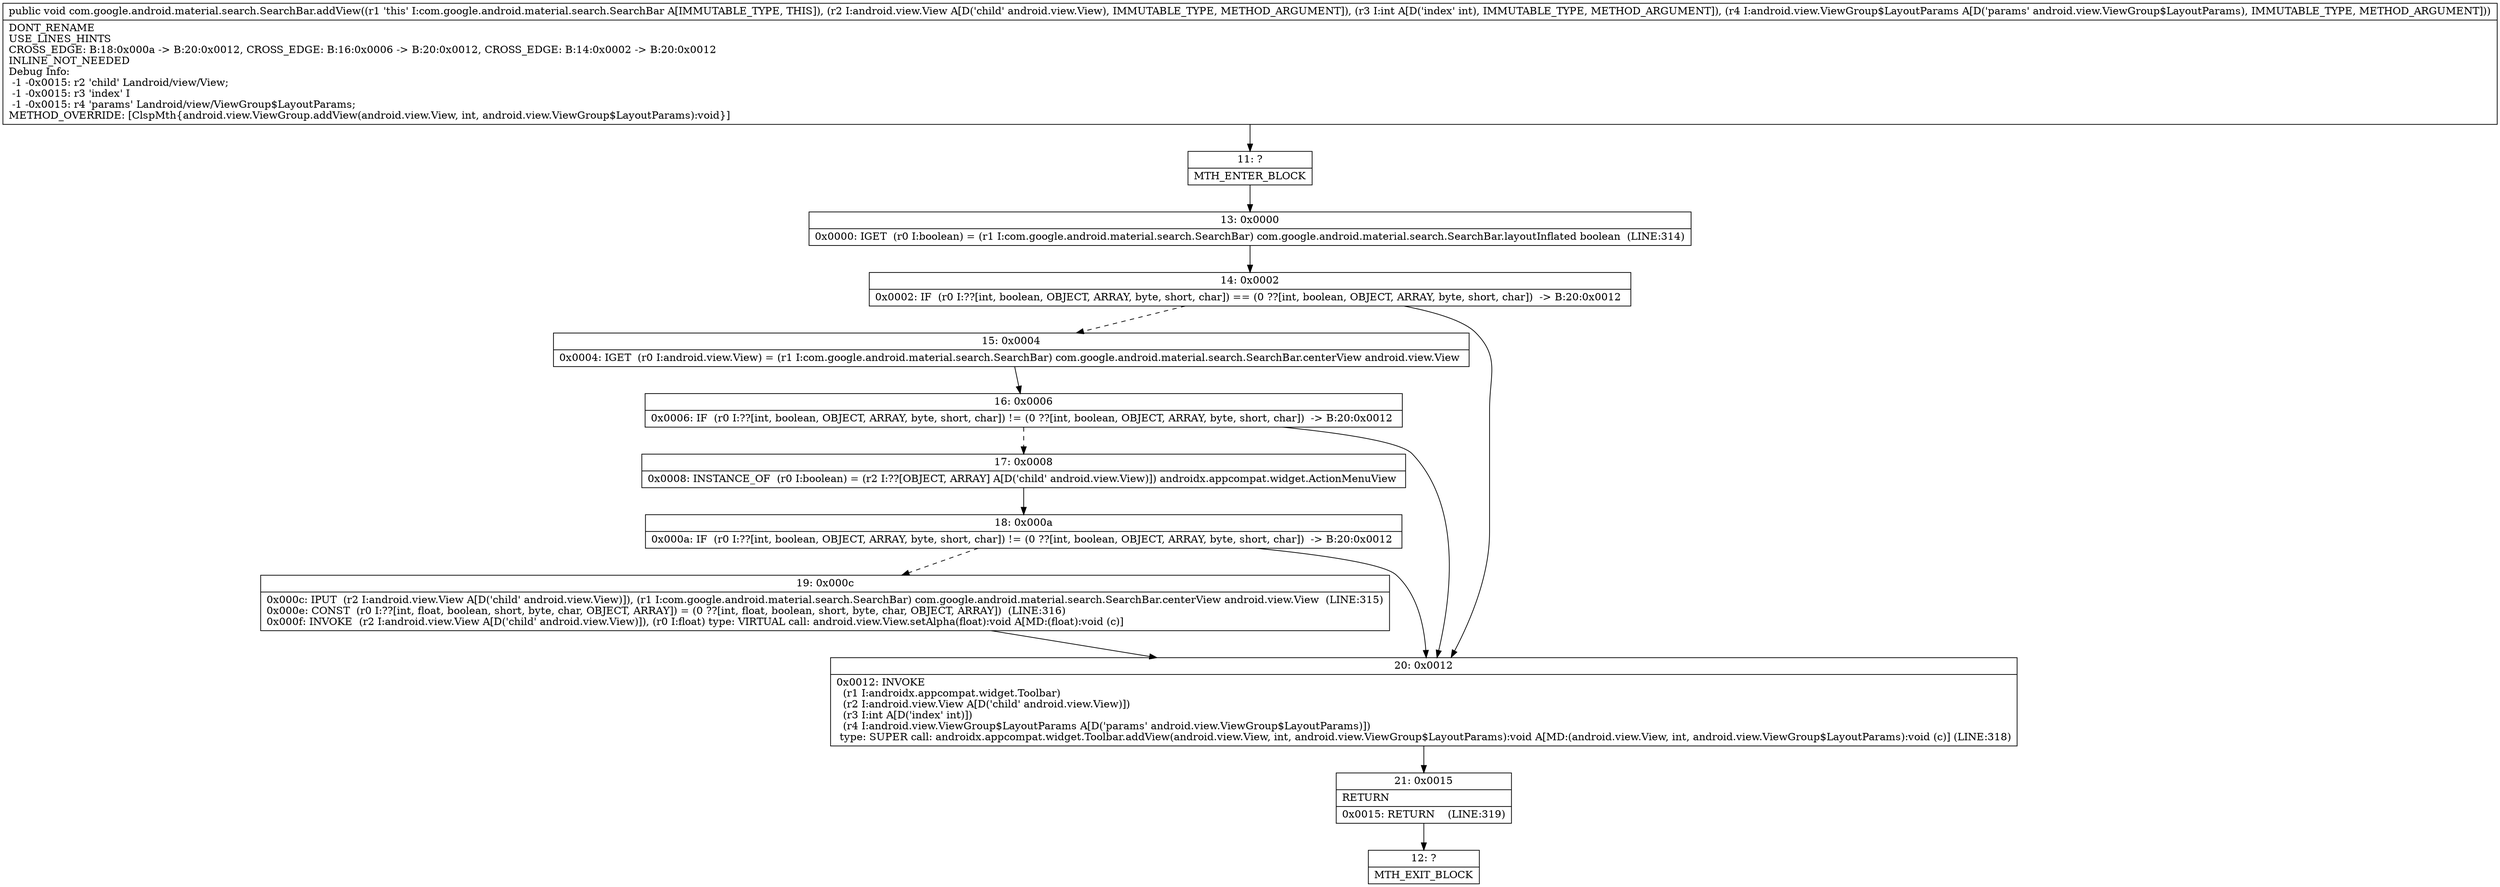 digraph "CFG forcom.google.android.material.search.SearchBar.addView(Landroid\/view\/View;ILandroid\/view\/ViewGroup$LayoutParams;)V" {
Node_11 [shape=record,label="{11\:\ ?|MTH_ENTER_BLOCK\l}"];
Node_13 [shape=record,label="{13\:\ 0x0000|0x0000: IGET  (r0 I:boolean) = (r1 I:com.google.android.material.search.SearchBar) com.google.android.material.search.SearchBar.layoutInflated boolean  (LINE:314)\l}"];
Node_14 [shape=record,label="{14\:\ 0x0002|0x0002: IF  (r0 I:??[int, boolean, OBJECT, ARRAY, byte, short, char]) == (0 ??[int, boolean, OBJECT, ARRAY, byte, short, char])  \-\> B:20:0x0012 \l}"];
Node_15 [shape=record,label="{15\:\ 0x0004|0x0004: IGET  (r0 I:android.view.View) = (r1 I:com.google.android.material.search.SearchBar) com.google.android.material.search.SearchBar.centerView android.view.View \l}"];
Node_16 [shape=record,label="{16\:\ 0x0006|0x0006: IF  (r0 I:??[int, boolean, OBJECT, ARRAY, byte, short, char]) != (0 ??[int, boolean, OBJECT, ARRAY, byte, short, char])  \-\> B:20:0x0012 \l}"];
Node_17 [shape=record,label="{17\:\ 0x0008|0x0008: INSTANCE_OF  (r0 I:boolean) = (r2 I:??[OBJECT, ARRAY] A[D('child' android.view.View)]) androidx.appcompat.widget.ActionMenuView \l}"];
Node_18 [shape=record,label="{18\:\ 0x000a|0x000a: IF  (r0 I:??[int, boolean, OBJECT, ARRAY, byte, short, char]) != (0 ??[int, boolean, OBJECT, ARRAY, byte, short, char])  \-\> B:20:0x0012 \l}"];
Node_19 [shape=record,label="{19\:\ 0x000c|0x000c: IPUT  (r2 I:android.view.View A[D('child' android.view.View)]), (r1 I:com.google.android.material.search.SearchBar) com.google.android.material.search.SearchBar.centerView android.view.View  (LINE:315)\l0x000e: CONST  (r0 I:??[int, float, boolean, short, byte, char, OBJECT, ARRAY]) = (0 ??[int, float, boolean, short, byte, char, OBJECT, ARRAY])  (LINE:316)\l0x000f: INVOKE  (r2 I:android.view.View A[D('child' android.view.View)]), (r0 I:float) type: VIRTUAL call: android.view.View.setAlpha(float):void A[MD:(float):void (c)]\l}"];
Node_20 [shape=record,label="{20\:\ 0x0012|0x0012: INVOKE  \l  (r1 I:androidx.appcompat.widget.Toolbar)\l  (r2 I:android.view.View A[D('child' android.view.View)])\l  (r3 I:int A[D('index' int)])\l  (r4 I:android.view.ViewGroup$LayoutParams A[D('params' android.view.ViewGroup$LayoutParams)])\l type: SUPER call: androidx.appcompat.widget.Toolbar.addView(android.view.View, int, android.view.ViewGroup$LayoutParams):void A[MD:(android.view.View, int, android.view.ViewGroup$LayoutParams):void (c)] (LINE:318)\l}"];
Node_21 [shape=record,label="{21\:\ 0x0015|RETURN\l|0x0015: RETURN    (LINE:319)\l}"];
Node_12 [shape=record,label="{12\:\ ?|MTH_EXIT_BLOCK\l}"];
MethodNode[shape=record,label="{public void com.google.android.material.search.SearchBar.addView((r1 'this' I:com.google.android.material.search.SearchBar A[IMMUTABLE_TYPE, THIS]), (r2 I:android.view.View A[D('child' android.view.View), IMMUTABLE_TYPE, METHOD_ARGUMENT]), (r3 I:int A[D('index' int), IMMUTABLE_TYPE, METHOD_ARGUMENT]), (r4 I:android.view.ViewGroup$LayoutParams A[D('params' android.view.ViewGroup$LayoutParams), IMMUTABLE_TYPE, METHOD_ARGUMENT]))  | DONT_RENAME\lUSE_LINES_HINTS\lCROSS_EDGE: B:18:0x000a \-\> B:20:0x0012, CROSS_EDGE: B:16:0x0006 \-\> B:20:0x0012, CROSS_EDGE: B:14:0x0002 \-\> B:20:0x0012\lINLINE_NOT_NEEDED\lDebug Info:\l  \-1 \-0x0015: r2 'child' Landroid\/view\/View;\l  \-1 \-0x0015: r3 'index' I\l  \-1 \-0x0015: r4 'params' Landroid\/view\/ViewGroup$LayoutParams;\lMETHOD_OVERRIDE: [ClspMth\{android.view.ViewGroup.addView(android.view.View, int, android.view.ViewGroup$LayoutParams):void\}]\l}"];
MethodNode -> Node_11;Node_11 -> Node_13;
Node_13 -> Node_14;
Node_14 -> Node_15[style=dashed];
Node_14 -> Node_20;
Node_15 -> Node_16;
Node_16 -> Node_17[style=dashed];
Node_16 -> Node_20;
Node_17 -> Node_18;
Node_18 -> Node_19[style=dashed];
Node_18 -> Node_20;
Node_19 -> Node_20;
Node_20 -> Node_21;
Node_21 -> Node_12;
}

